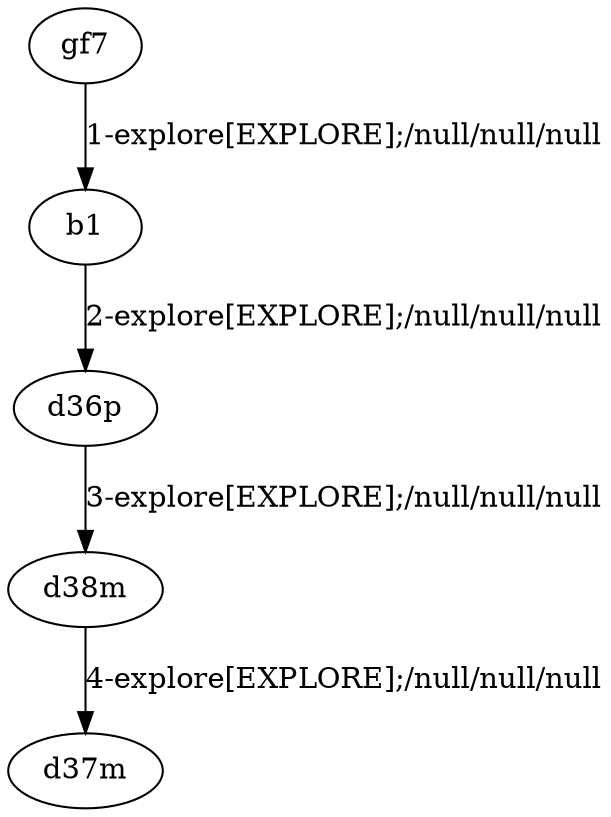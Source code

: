 # Total number of goals covered by this test: 1
# gf7 --> b1

digraph g {
"gf7" -> "b1" [label = "1-explore[EXPLORE];/null/null/null"];
"b1" -> "d36p" [label = "2-explore[EXPLORE];/null/null/null"];
"d36p" -> "d38m" [label = "3-explore[EXPLORE];/null/null/null"];
"d38m" -> "d37m" [label = "4-explore[EXPLORE];/null/null/null"];
}